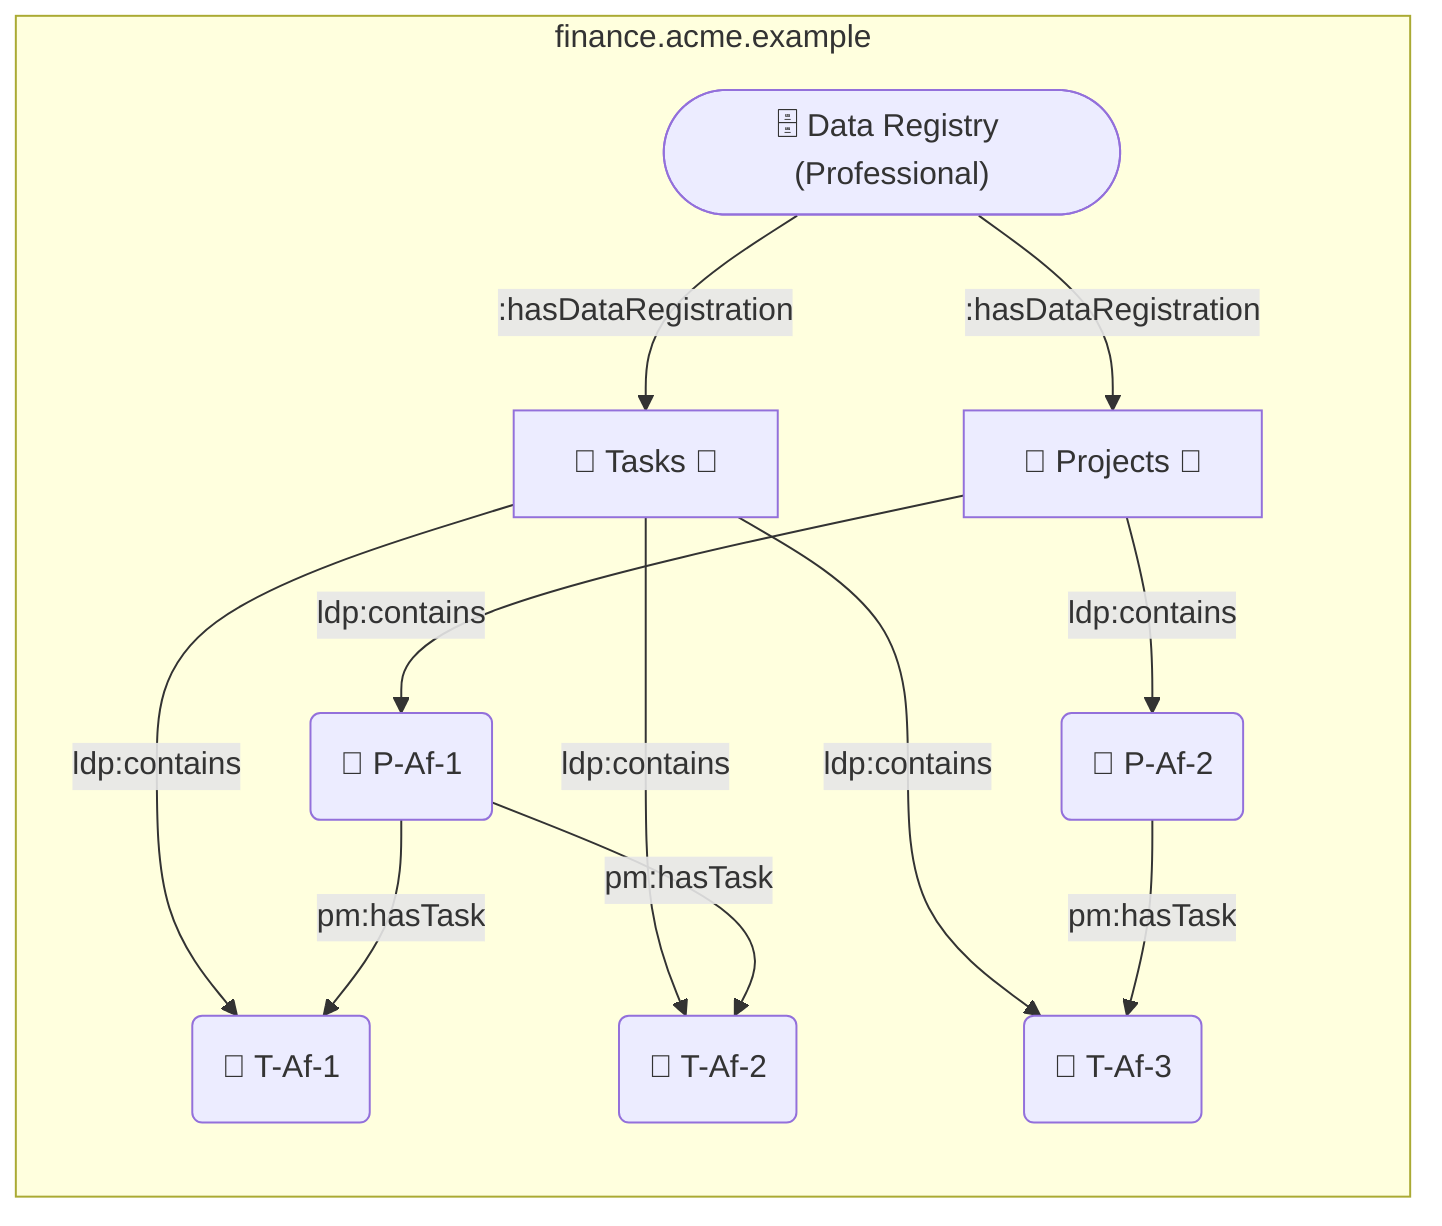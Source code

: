 flowchart LR

  AcmeFinanceRegistry(["🗄️ Data Registry (Professional)"])
  AcmeFinanceProjects["📁 Projects 🌿"]
  AcmeFinanceTasks["📁 Tasks 🌿"]
  PAf1("📄 P-Af-1")
  PAf2("📄 P-Af-2")
  TAf1("📄 T-Af-1")
  TAf2("📄 T-Af-2")
  TAf3("📄 T-Af-3")

  subgraph finance.acme.example
    AcmeFinanceRegistry -- :hasDataRegistration --> AcmeFinanceProjects
    AcmeFinanceProjects -- ldp:contains --> PAf1
    AcmeFinanceProjects -- ldp:contains --> PAf2
    AcmeFinanceRegistry -- :hasDataRegistration --> AcmeFinanceTasks
    AcmeFinanceTasks -- ldp:contains ---> TAf1
    AcmeFinanceTasks -- ldp:contains ---> TAf2
    AcmeFinanceTasks -- ldp:contains ---> TAf3
    PAf1 -- pm:hasTask --> TAf1
    PAf1 -- pm:hasTask --> TAf2
    PAf2 -- pm:hasTask --> TAf3
  end